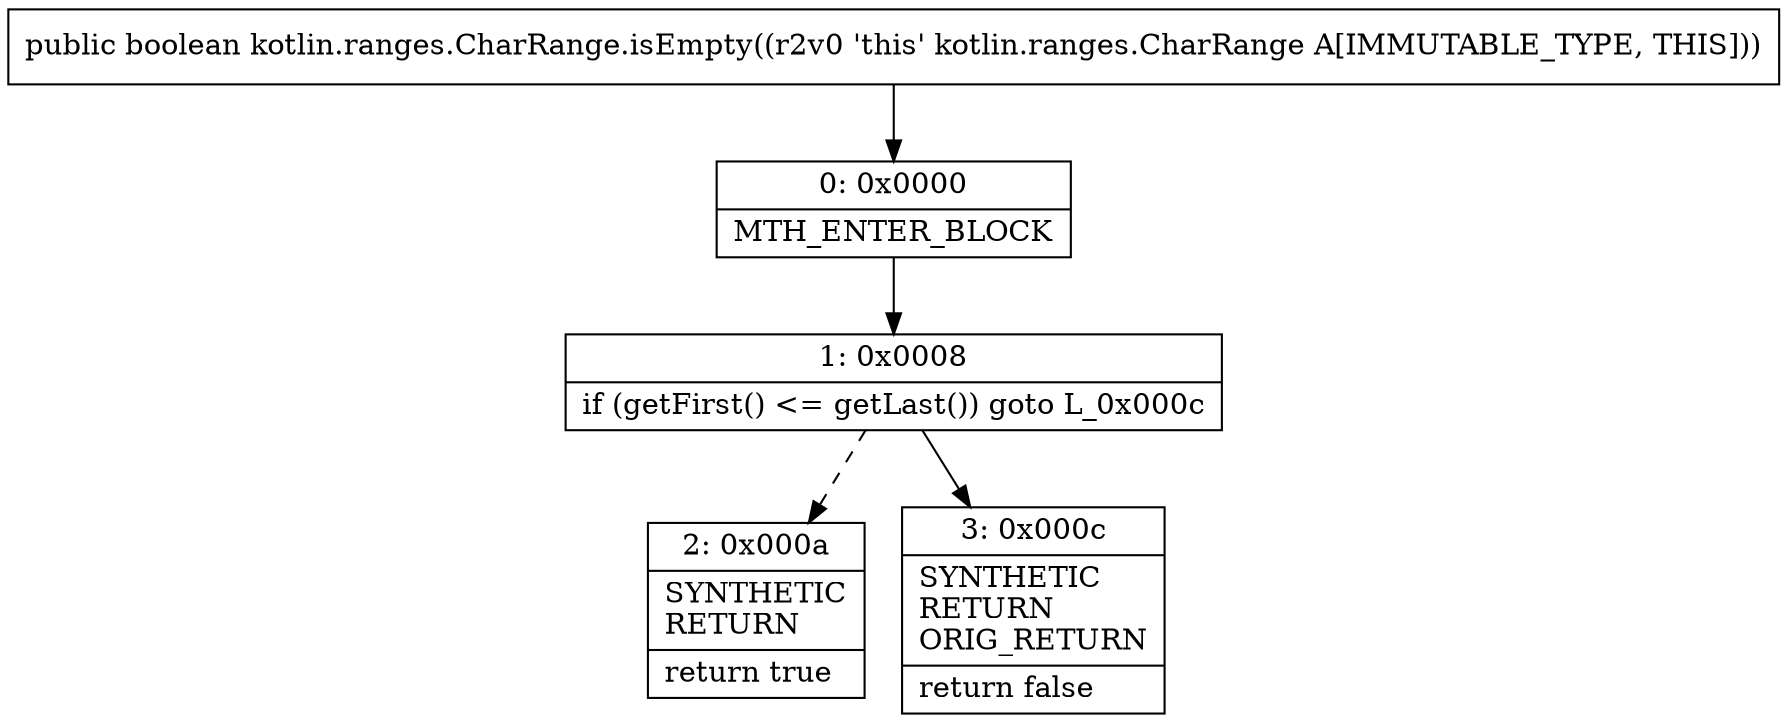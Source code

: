 digraph "CFG forkotlin.ranges.CharRange.isEmpty()Z" {
Node_0 [shape=record,label="{0\:\ 0x0000|MTH_ENTER_BLOCK\l}"];
Node_1 [shape=record,label="{1\:\ 0x0008|if (getFirst() \<= getLast()) goto L_0x000c\l}"];
Node_2 [shape=record,label="{2\:\ 0x000a|SYNTHETIC\lRETURN\l|return true\l}"];
Node_3 [shape=record,label="{3\:\ 0x000c|SYNTHETIC\lRETURN\lORIG_RETURN\l|return false\l}"];
MethodNode[shape=record,label="{public boolean kotlin.ranges.CharRange.isEmpty((r2v0 'this' kotlin.ranges.CharRange A[IMMUTABLE_TYPE, THIS])) }"];
MethodNode -> Node_0;
Node_0 -> Node_1;
Node_1 -> Node_2[style=dashed];
Node_1 -> Node_3;
}


